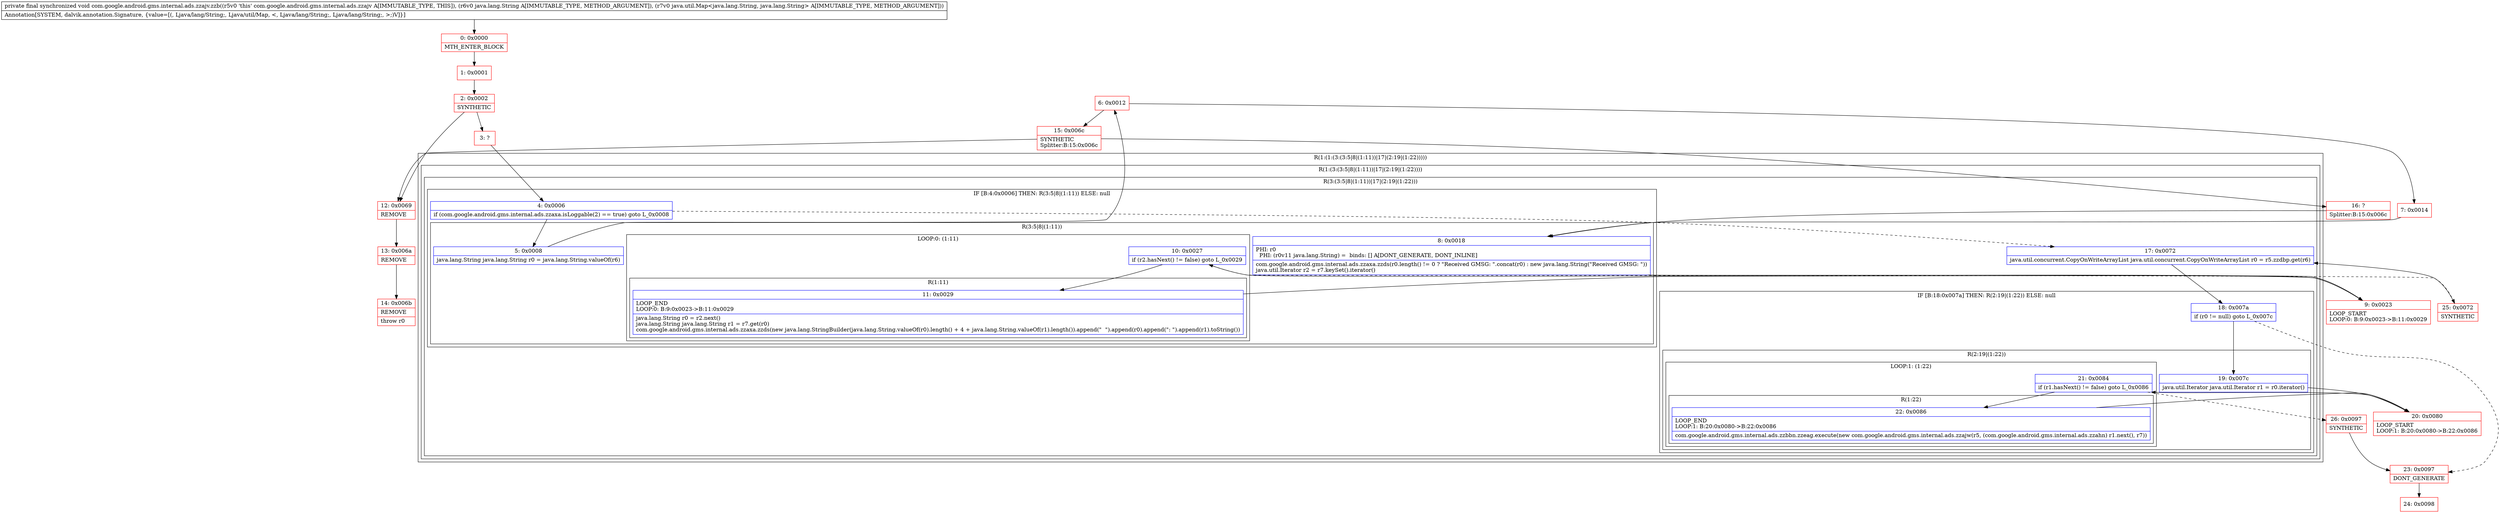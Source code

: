 digraph "CFG forcom.google.android.gms.internal.ads.zzajv.zzb(Ljava\/lang\/String;Ljava\/util\/Map;)V" {
subgraph cluster_Region_841377999 {
label = "R(1:(1:(3:(3:5|8|(1:11))|17|(2:19|(1:22)))))";
node [shape=record,color=blue];
subgraph cluster_Region_943182539 {
label = "R(1:(3:(3:5|8|(1:11))|17|(2:19|(1:22))))";
node [shape=record,color=blue];
subgraph cluster_Region_160200928 {
label = "R(3:(3:5|8|(1:11))|17|(2:19|(1:22)))";
node [shape=record,color=blue];
subgraph cluster_IfRegion_269318130 {
label = "IF [B:4:0x0006] THEN: R(3:5|8|(1:11)) ELSE: null";
node [shape=record,color=blue];
Node_4 [shape=record,label="{4\:\ 0x0006|if (com.google.android.gms.internal.ads.zzaxa.isLoggable(2) == true) goto L_0x0008\l}"];
subgraph cluster_Region_1849518891 {
label = "R(3:5|8|(1:11))";
node [shape=record,color=blue];
Node_5 [shape=record,label="{5\:\ 0x0008|java.lang.String java.lang.String r0 = java.lang.String.valueOf(r6)\l}"];
Node_8 [shape=record,label="{8\:\ 0x0018|PHI: r0 \l  PHI: (r0v11 java.lang.String) =  binds: [] A[DONT_GENERATE, DONT_INLINE]\l|com.google.android.gms.internal.ads.zzaxa.zzds(r0.length() != 0 ? \"Received GMSG: \".concat(r0) : new java.lang.String(\"Received GMSG: \"))\ljava.util.Iterator r2 = r7.keySet().iterator()\l}"];
subgraph cluster_LoopRegion_940456457 {
label = "LOOP:0: (1:11)";
node [shape=record,color=blue];
Node_10 [shape=record,label="{10\:\ 0x0027|if (r2.hasNext() != false) goto L_0x0029\l}"];
subgraph cluster_Region_1622478301 {
label = "R(1:11)";
node [shape=record,color=blue];
Node_11 [shape=record,label="{11\:\ 0x0029|LOOP_END\lLOOP:0: B:9:0x0023\-\>B:11:0x0029\l|java.lang.String r0 = r2.next()\ljava.lang.String java.lang.String r1 = r7.get(r0)\lcom.google.android.gms.internal.ads.zzaxa.zzds(new java.lang.StringBuilder(java.lang.String.valueOf(r0).length() + 4 + java.lang.String.valueOf(r1).length()).append(\"  \").append(r0).append(\": \").append(r1).toString())\l}"];
}
}
}
}
Node_17 [shape=record,label="{17\:\ 0x0072|java.util.concurrent.CopyOnWriteArrayList java.util.concurrent.CopyOnWriteArrayList r0 = r5.zzdbp.get(r6)\l}"];
subgraph cluster_IfRegion_1391428461 {
label = "IF [B:18:0x007a] THEN: R(2:19|(1:22)) ELSE: null";
node [shape=record,color=blue];
Node_18 [shape=record,label="{18\:\ 0x007a|if (r0 != null) goto L_0x007c\l}"];
subgraph cluster_Region_1323830748 {
label = "R(2:19|(1:22))";
node [shape=record,color=blue];
Node_19 [shape=record,label="{19\:\ 0x007c|java.util.Iterator java.util.Iterator r1 = r0.iterator()\l}"];
subgraph cluster_LoopRegion_709253729 {
label = "LOOP:1: (1:22)";
node [shape=record,color=blue];
Node_21 [shape=record,label="{21\:\ 0x0084|if (r1.hasNext() != false) goto L_0x0086\l}"];
subgraph cluster_Region_1088912561 {
label = "R(1:22)";
node [shape=record,color=blue];
Node_22 [shape=record,label="{22\:\ 0x0086|LOOP_END\lLOOP:1: B:20:0x0080\-\>B:22:0x0086\l|com.google.android.gms.internal.ads.zzbbn.zzeag.execute(new com.google.android.gms.internal.ads.zzajw(r5, (com.google.android.gms.internal.ads.zzahn) r1.next(), r7))\l}"];
}
}
}
}
}
}
}
Node_0 [shape=record,color=red,label="{0\:\ 0x0000|MTH_ENTER_BLOCK\l}"];
Node_1 [shape=record,color=red,label="{1\:\ 0x0001}"];
Node_2 [shape=record,color=red,label="{2\:\ 0x0002|SYNTHETIC\l}"];
Node_3 [shape=record,color=red,label="{3\:\ ?}"];
Node_6 [shape=record,color=red,label="{6\:\ 0x0012}"];
Node_7 [shape=record,color=red,label="{7\:\ 0x0014}"];
Node_9 [shape=record,color=red,label="{9\:\ 0x0023|LOOP_START\lLOOP:0: B:9:0x0023\-\>B:11:0x0029\l}"];
Node_12 [shape=record,color=red,label="{12\:\ 0x0069|REMOVE\l}"];
Node_13 [shape=record,color=red,label="{13\:\ 0x006a|REMOVE\l}"];
Node_14 [shape=record,color=red,label="{14\:\ 0x006b|REMOVE\l|throw r0\l}"];
Node_15 [shape=record,color=red,label="{15\:\ 0x006c|SYNTHETIC\lSplitter:B:15:0x006c\l}"];
Node_16 [shape=record,color=red,label="{16\:\ ?|Splitter:B:15:0x006c\l}"];
Node_20 [shape=record,color=red,label="{20\:\ 0x0080|LOOP_START\lLOOP:1: B:20:0x0080\-\>B:22:0x0086\l}"];
Node_23 [shape=record,color=red,label="{23\:\ 0x0097|DONT_GENERATE\l}"];
Node_24 [shape=record,color=red,label="{24\:\ 0x0098}"];
Node_25 [shape=record,color=red,label="{25\:\ 0x0072|SYNTHETIC\l}"];
Node_26 [shape=record,color=red,label="{26\:\ 0x0097|SYNTHETIC\l}"];
MethodNode[shape=record,label="{private final synchronized void com.google.android.gms.internal.ads.zzajv.zzb((r5v0 'this' com.google.android.gms.internal.ads.zzajv A[IMMUTABLE_TYPE, THIS]), (r6v0 java.lang.String A[IMMUTABLE_TYPE, METHOD_ARGUMENT]), (r7v0 java.util.Map\<java.lang.String, java.lang.String\> A[IMMUTABLE_TYPE, METHOD_ARGUMENT]))  | Annotation[SYSTEM, dalvik.annotation.Signature, \{value=[(, Ljava\/lang\/String;, Ljava\/util\/Map, \<, Ljava\/lang\/String;, Ljava\/lang\/String;, \>;)V]\}]\l}"];
MethodNode -> Node_0;
Node_4 -> Node_5;
Node_4 -> Node_17[style=dashed];
Node_5 -> Node_6;
Node_8 -> Node_9;
Node_10 -> Node_11;
Node_10 -> Node_25[style=dashed];
Node_11 -> Node_9;
Node_17 -> Node_18;
Node_18 -> Node_19;
Node_18 -> Node_23[style=dashed];
Node_19 -> Node_20;
Node_21 -> Node_22;
Node_21 -> Node_26[style=dashed];
Node_22 -> Node_20;
Node_0 -> Node_1;
Node_1 -> Node_2;
Node_2 -> Node_3;
Node_2 -> Node_12;
Node_3 -> Node_4;
Node_6 -> Node_7;
Node_6 -> Node_15;
Node_7 -> Node_8;
Node_9 -> Node_10;
Node_12 -> Node_13;
Node_13 -> Node_14;
Node_15 -> Node_16;
Node_15 -> Node_12;
Node_16 -> Node_8;
Node_20 -> Node_21;
Node_23 -> Node_24;
Node_25 -> Node_17;
Node_26 -> Node_23;
}

